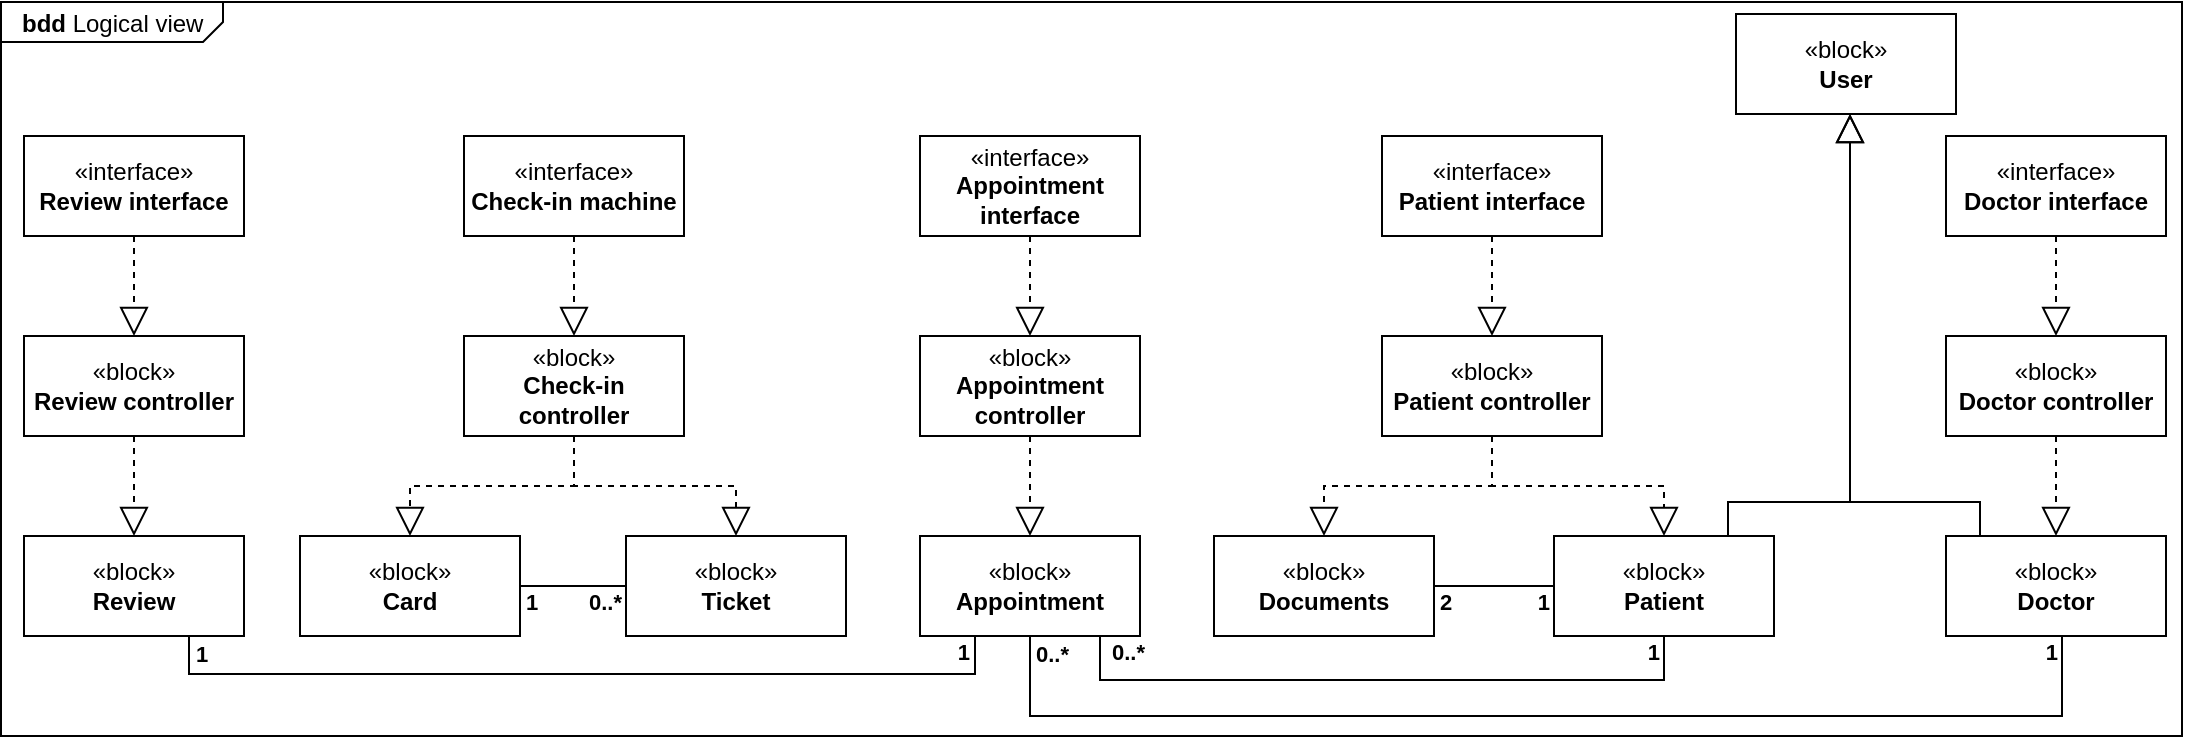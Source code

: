 <mxfile version="24.4.10" type="github">
  <diagram name="Página-1" id="58o19tJU1bJ8rOn4mQXK">
    <mxGraphModel dx="2395" dy="669" grid="0" gridSize="10" guides="1" tooltips="1" connect="1" arrows="1" fold="1" page="0" pageScale="1" pageWidth="827" pageHeight="1169" math="0" shadow="0">
      <root>
        <mxCell id="0" />
        <mxCell id="1" parent="0" />
        <mxCell id="2yIiV89--1Jk0SpMLK2y-1" value="&lt;p style=&quot;margin:0px;margin-top:4px;margin-left:10px;text-align:left;&quot;&gt;&lt;b&gt;bdd&lt;/b&gt;&amp;nbsp;Logical view&lt;/p&gt;" style="html=1;shape=mxgraph.sysml.package;labelX=111.1;align=left;spacingLeft=10;html=1;overflow=fill;whiteSpace=wrap;recursiveResize=0;" vertex="1" parent="1">
          <mxGeometry x="-1169.5" y="43" width="1090.5" height="367" as="geometry" />
        </mxCell>
        <mxCell id="WEjdn2dWG7q8J0kvlJ6V-49" value="«block»&lt;br&gt;&lt;b&gt;Patient controller&lt;/b&gt;" style="html=1;whiteSpace=wrap;" parent="1" vertex="1">
          <mxGeometry x="-479" y="210" width="110" height="50" as="geometry" />
        </mxCell>
        <mxCell id="WEjdn2dWG7q8J0kvlJ6V-50" value="«interface»&lt;br&gt;&lt;b&gt;Patient interface&lt;/b&gt;" style="html=1;whiteSpace=wrap;" parent="1" vertex="1">
          <mxGeometry x="-479" y="110" width="110" height="50" as="geometry" />
        </mxCell>
        <mxCell id="WEjdn2dWG7q8J0kvlJ6V-51" value="«block»&lt;br&gt;&lt;b&gt;Documents&lt;/b&gt;" style="html=1;whiteSpace=wrap;" parent="1" vertex="1">
          <mxGeometry x="-563" y="310" width="110" height="50" as="geometry" />
        </mxCell>
        <mxCell id="WEjdn2dWG7q8J0kvlJ6V-52" value="" style="endArrow=block;dashed=1;endFill=0;endSize=12;html=1;rounded=0;edgeStyle=orthogonalEdgeStyle;" parent="1" source="WEjdn2dWG7q8J0kvlJ6V-50" target="WEjdn2dWG7q8J0kvlJ6V-49" edge="1">
          <mxGeometry width="160" relative="1" as="geometry">
            <mxPoint x="-507.246" y="160" as="sourcePoint" />
            <mxPoint x="-507.246" y="210" as="targetPoint" />
            <Array as="points" />
          </mxGeometry>
        </mxCell>
        <mxCell id="WEjdn2dWG7q8J0kvlJ6V-62" value="" style="endArrow=block;dashed=1;endFill=0;endSize=12;html=1;rounded=0;edgeStyle=orthogonalEdgeStyle;" parent="1" source="WEjdn2dWG7q8J0kvlJ6V-49" target="WEjdn2dWG7q8J0kvlJ6V-51" edge="1">
          <mxGeometry width="160" relative="1" as="geometry">
            <mxPoint x="-337" y="270" as="sourcePoint" />
            <mxPoint x="-337" y="320" as="targetPoint" />
            <Array as="points" />
          </mxGeometry>
        </mxCell>
        <mxCell id="WEjdn2dWG7q8J0kvlJ6V-63" value="«block»&lt;br&gt;&lt;b&gt;Patient&lt;/b&gt;" style="html=1;whiteSpace=wrap;" parent="1" vertex="1">
          <mxGeometry x="-393" y="310" width="110" height="50" as="geometry" />
        </mxCell>
        <mxCell id="WEjdn2dWG7q8J0kvlJ6V-64" value="" style="endArrow=block;dashed=1;endFill=0;endSize=12;html=1;rounded=0;edgeStyle=orthogonalEdgeStyle;" parent="1" source="WEjdn2dWG7q8J0kvlJ6V-49" target="WEjdn2dWG7q8J0kvlJ6V-63" edge="1">
          <mxGeometry width="160" relative="1" as="geometry">
            <mxPoint x="-497" y="270" as="sourcePoint" />
            <mxPoint x="-497" y="320" as="targetPoint" />
            <Array as="points" />
          </mxGeometry>
        </mxCell>
        <mxCell id="WEjdn2dWG7q8J0kvlJ6V-65" value="" style="endArrow=none;html=1;endSize=12;startArrow=none;startSize=14;startFill=0;edgeStyle=orthogonalEdgeStyle;rounded=0;endFill=0;" parent="1" source="WEjdn2dWG7q8J0kvlJ6V-51" target="WEjdn2dWG7q8J0kvlJ6V-63" edge="1">
          <mxGeometry y="40" relative="1" as="geometry">
            <mxPoint x="-422" y="338" as="sourcePoint" />
            <mxPoint x="-422" y="281" as="targetPoint" />
            <mxPoint as="offset" />
          </mxGeometry>
        </mxCell>
        <mxCell id="WEjdn2dWG7q8J0kvlJ6V-66" value="&lt;b&gt;2&lt;/b&gt;" style="edgeLabel;resizable=0;html=1;align=left;verticalAlign=top;" parent="WEjdn2dWG7q8J0kvlJ6V-65" connectable="0" vertex="1">
          <mxGeometry x="-1" relative="1" as="geometry">
            <mxPoint x="1" y="-5" as="offset" />
          </mxGeometry>
        </mxCell>
        <mxCell id="WEjdn2dWG7q8J0kvlJ6V-67" value="&lt;b&gt;1&lt;/b&gt;" style="edgeLabel;resizable=0;html=1;align=right;verticalAlign=top;" parent="WEjdn2dWG7q8J0kvlJ6V-65" connectable="0" vertex="1">
          <mxGeometry x="1" relative="1" as="geometry">
            <mxPoint x="-2" y="-5" as="offset" />
          </mxGeometry>
        </mxCell>
        <mxCell id="WEjdn2dWG7q8J0kvlJ6V-68" value="«block»&lt;br&gt;&lt;b&gt;Appointment controller&lt;/b&gt;" style="html=1;whiteSpace=wrap;" parent="1" vertex="1">
          <mxGeometry x="-710" y="210" width="110" height="50" as="geometry" />
        </mxCell>
        <mxCell id="WEjdn2dWG7q8J0kvlJ6V-69" value="«interface»&lt;br&gt;&lt;b&gt;Appointment interface&lt;/b&gt;" style="html=1;whiteSpace=wrap;" parent="1" vertex="1">
          <mxGeometry x="-710" y="110" width="110" height="50" as="geometry" />
        </mxCell>
        <mxCell id="WEjdn2dWG7q8J0kvlJ6V-70" value="«block»&lt;br&gt;&lt;b&gt;Appointment&lt;/b&gt;" style="html=1;whiteSpace=wrap;" parent="1" vertex="1">
          <mxGeometry x="-710" y="310" width="110" height="50" as="geometry" />
        </mxCell>
        <mxCell id="WEjdn2dWG7q8J0kvlJ6V-71" value="" style="endArrow=block;dashed=1;endFill=0;endSize=12;html=1;rounded=0;edgeStyle=orthogonalEdgeStyle;" parent="1" source="WEjdn2dWG7q8J0kvlJ6V-69" target="WEjdn2dWG7q8J0kvlJ6V-68" edge="1">
          <mxGeometry width="160" relative="1" as="geometry">
            <mxPoint x="-655.246" y="160" as="sourcePoint" />
            <mxPoint x="-655.246" y="210" as="targetPoint" />
            <Array as="points" />
          </mxGeometry>
        </mxCell>
        <mxCell id="WEjdn2dWG7q8J0kvlJ6V-72" value="" style="endArrow=block;dashed=1;endFill=0;endSize=12;html=1;rounded=0;edgeStyle=orthogonalEdgeStyle;" parent="1" source="WEjdn2dWG7q8J0kvlJ6V-68" target="WEjdn2dWG7q8J0kvlJ6V-70" edge="1">
          <mxGeometry width="160" relative="1" as="geometry">
            <mxPoint x="-485" y="270" as="sourcePoint" />
            <mxPoint x="-485" y="320" as="targetPoint" />
            <Array as="points" />
          </mxGeometry>
        </mxCell>
        <mxCell id="WEjdn2dWG7q8J0kvlJ6V-75" value="" style="endArrow=none;html=1;endSize=12;startArrow=none;startSize=14;startFill=0;edgeStyle=orthogonalEdgeStyle;rounded=0;endFill=0;exitX=0.75;exitY=1;exitDx=0;exitDy=0;" parent="1" source="WEjdn2dWG7q8J0kvlJ6V-70" target="WEjdn2dWG7q8J0kvlJ6V-63" edge="1">
          <mxGeometry y="40" relative="1" as="geometry">
            <mxPoint x="-610" y="378.71" as="sourcePoint" />
            <mxPoint x="-614.957" y="395" as="targetPoint" />
            <mxPoint as="offset" />
            <Array as="points">
              <mxPoint x="-620" y="360" />
              <mxPoint x="-620" y="382" />
              <mxPoint x="-338" y="382" />
            </Array>
          </mxGeometry>
        </mxCell>
        <mxCell id="WEjdn2dWG7q8J0kvlJ6V-76" value="&lt;b&gt;0..*&lt;/b&gt;" style="edgeLabel;resizable=0;html=1;align=left;verticalAlign=top;" parent="WEjdn2dWG7q8J0kvlJ6V-75" connectable="0" vertex="1">
          <mxGeometry x="-1" relative="1" as="geometry">
            <mxPoint x="11" y="-5" as="offset" />
          </mxGeometry>
        </mxCell>
        <mxCell id="WEjdn2dWG7q8J0kvlJ6V-77" value="&lt;b&gt;1&lt;/b&gt;" style="edgeLabel;resizable=0;html=1;align=right;verticalAlign=top;" parent="WEjdn2dWG7q8J0kvlJ6V-75" connectable="0" vertex="1">
          <mxGeometry x="1" relative="1" as="geometry">
            <mxPoint x="-2" y="-5" as="offset" />
          </mxGeometry>
        </mxCell>
        <mxCell id="WEjdn2dWG7q8J0kvlJ6V-78" value="«block»&lt;br&gt;&lt;b&gt;Check-in controller&lt;/b&gt;" style="html=1;whiteSpace=wrap;" parent="1" vertex="1">
          <mxGeometry x="-938" y="210" width="110" height="50" as="geometry" />
        </mxCell>
        <mxCell id="WEjdn2dWG7q8J0kvlJ6V-79" value="«interface»&lt;br&gt;&lt;b&gt;Check-in machine&lt;/b&gt;" style="html=1;whiteSpace=wrap;" parent="1" vertex="1">
          <mxGeometry x="-938" y="110" width="110" height="50" as="geometry" />
        </mxCell>
        <mxCell id="WEjdn2dWG7q8J0kvlJ6V-80" value="«block»&lt;br&gt;&lt;b&gt;Ticket&lt;/b&gt;" style="html=1;whiteSpace=wrap;" parent="1" vertex="1">
          <mxGeometry x="-857" y="310" width="110" height="50" as="geometry" />
        </mxCell>
        <mxCell id="WEjdn2dWG7q8J0kvlJ6V-81" value="" style="endArrow=block;dashed=1;endFill=0;endSize=12;html=1;rounded=0;edgeStyle=orthogonalEdgeStyle;" parent="1" source="WEjdn2dWG7q8J0kvlJ6V-79" target="WEjdn2dWG7q8J0kvlJ6V-78" edge="1">
          <mxGeometry width="160" relative="1" as="geometry">
            <mxPoint x="-889.246" y="160" as="sourcePoint" />
            <mxPoint x="-889.246" y="210" as="targetPoint" />
            <Array as="points" />
          </mxGeometry>
        </mxCell>
        <mxCell id="WEjdn2dWG7q8J0kvlJ6V-82" value="" style="endArrow=block;dashed=1;endFill=0;endSize=12;html=1;rounded=0;edgeStyle=orthogonalEdgeStyle;" parent="1" source="WEjdn2dWG7q8J0kvlJ6V-78" target="WEjdn2dWG7q8J0kvlJ6V-80" edge="1">
          <mxGeometry width="160" relative="1" as="geometry">
            <mxPoint x="-719" y="270" as="sourcePoint" />
            <mxPoint x="-719" y="320" as="targetPoint" />
            <Array as="points" />
          </mxGeometry>
        </mxCell>
        <mxCell id="WEjdn2dWG7q8J0kvlJ6V-84" value="«block»&lt;br&gt;&lt;b&gt;Card&lt;/b&gt;" style="html=1;whiteSpace=wrap;" parent="1" vertex="1">
          <mxGeometry x="-1020" y="310" width="110" height="50" as="geometry" />
        </mxCell>
        <mxCell id="WEjdn2dWG7q8J0kvlJ6V-90" value="«block»&lt;br&gt;&lt;b&gt;Review controller&lt;/b&gt;" style="html=1;whiteSpace=wrap;" parent="1" vertex="1">
          <mxGeometry x="-1158" y="210" width="110" height="50" as="geometry" />
        </mxCell>
        <mxCell id="WEjdn2dWG7q8J0kvlJ6V-91" value="«interface»&lt;br&gt;&lt;b&gt;Review interface&lt;/b&gt;" style="html=1;whiteSpace=wrap;" parent="1" vertex="1">
          <mxGeometry x="-1158" y="110" width="110" height="50" as="geometry" />
        </mxCell>
        <mxCell id="WEjdn2dWG7q8J0kvlJ6V-92" value="«block»&lt;br&gt;&lt;b&gt;Review&lt;/b&gt;" style="html=1;whiteSpace=wrap;" parent="1" vertex="1">
          <mxGeometry x="-1158" y="310" width="110" height="50" as="geometry" />
        </mxCell>
        <mxCell id="WEjdn2dWG7q8J0kvlJ6V-93" value="" style="endArrow=block;dashed=1;endFill=0;endSize=12;html=1;rounded=0;edgeStyle=orthogonalEdgeStyle;" parent="1" source="WEjdn2dWG7q8J0kvlJ6V-91" target="WEjdn2dWG7q8J0kvlJ6V-90" edge="1">
          <mxGeometry width="160" relative="1" as="geometry">
            <mxPoint x="-1103.246" y="160" as="sourcePoint" />
            <mxPoint x="-1103.246" y="210" as="targetPoint" />
            <Array as="points" />
          </mxGeometry>
        </mxCell>
        <mxCell id="WEjdn2dWG7q8J0kvlJ6V-94" value="" style="endArrow=block;dashed=1;endFill=0;endSize=12;html=1;rounded=0;edgeStyle=orthogonalEdgeStyle;" parent="1" source="WEjdn2dWG7q8J0kvlJ6V-90" target="WEjdn2dWG7q8J0kvlJ6V-92" edge="1">
          <mxGeometry width="160" relative="1" as="geometry">
            <mxPoint x="-933" y="270" as="sourcePoint" />
            <mxPoint x="-933" y="320" as="targetPoint" />
            <Array as="points" />
          </mxGeometry>
        </mxCell>
        <mxCell id="WEjdn2dWG7q8J0kvlJ6V-97" value="" style="endArrow=none;html=1;endSize=12;startArrow=none;startSize=14;startFill=0;edgeStyle=orthogonalEdgeStyle;rounded=0;endFill=0;entryX=0.25;entryY=1;entryDx=0;entryDy=0;exitX=0.75;exitY=1;exitDx=0;exitDy=0;" parent="1" source="WEjdn2dWG7q8J0kvlJ6V-92" target="WEjdn2dWG7q8J0kvlJ6V-70" edge="1">
          <mxGeometry y="40" relative="1" as="geometry">
            <mxPoint x="-1057" y="372" as="sourcePoint" />
            <mxPoint x="-682" y="373" as="targetPoint" />
            <mxPoint as="offset" />
            <Array as="points">
              <mxPoint x="-1075" y="379" />
              <mxPoint x="-682" y="379" />
            </Array>
          </mxGeometry>
        </mxCell>
        <mxCell id="WEjdn2dWG7q8J0kvlJ6V-98" value="&lt;b&gt;1&lt;/b&gt;" style="edgeLabel;resizable=0;html=1;align=left;verticalAlign=top;" parent="WEjdn2dWG7q8J0kvlJ6V-97" connectable="0" vertex="1">
          <mxGeometry x="-1" relative="1" as="geometry">
            <mxPoint x="1" y="-4" as="offset" />
          </mxGeometry>
        </mxCell>
        <mxCell id="WEjdn2dWG7q8J0kvlJ6V-99" value="&lt;b&gt;1&lt;/b&gt;" style="edgeLabel;resizable=0;html=1;align=right;verticalAlign=top;" parent="WEjdn2dWG7q8J0kvlJ6V-97" connectable="0" vertex="1">
          <mxGeometry x="1" relative="1" as="geometry">
            <mxPoint x="-2" y="-5" as="offset" />
          </mxGeometry>
        </mxCell>
        <mxCell id="WEjdn2dWG7q8J0kvlJ6V-101" value="«block»&lt;br&gt;&lt;b&gt;Doctor&lt;/b&gt;" style="html=1;whiteSpace=wrap;" parent="1" vertex="1">
          <mxGeometry x="-197" y="310" width="110" height="50" as="geometry" />
        </mxCell>
        <mxCell id="WEjdn2dWG7q8J0kvlJ6V-102" value="«block»&lt;br&gt;&lt;b&gt;User&lt;/b&gt;" style="html=1;whiteSpace=wrap;" parent="1" vertex="1">
          <mxGeometry x="-302" y="49" width="110" height="50" as="geometry" />
        </mxCell>
        <mxCell id="WEjdn2dWG7q8J0kvlJ6V-106" value="" style="endArrow=none;html=1;endSize=12;startArrow=none;startSize=14;startFill=0;edgeStyle=orthogonalEdgeStyle;rounded=0;endFill=0;exitX=0.5;exitY=1;exitDx=0;exitDy=0;" parent="1" source="WEjdn2dWG7q8J0kvlJ6V-70" target="WEjdn2dWG7q8J0kvlJ6V-101" edge="1">
          <mxGeometry y="40" relative="1" as="geometry">
            <mxPoint x="-610" y="370" as="sourcePoint" />
            <mxPoint x="-275" y="370" as="targetPoint" />
            <mxPoint as="offset" />
            <Array as="points">
              <mxPoint x="-655" y="400" />
              <mxPoint x="-139" y="400" />
            </Array>
          </mxGeometry>
        </mxCell>
        <mxCell id="WEjdn2dWG7q8J0kvlJ6V-107" value="&lt;b&gt;0..*&lt;/b&gt;" style="edgeLabel;resizable=0;html=1;align=left;verticalAlign=top;" parent="WEjdn2dWG7q8J0kvlJ6V-106" connectable="0" vertex="1">
          <mxGeometry x="-1" relative="1" as="geometry">
            <mxPoint x="1" y="-4" as="offset" />
          </mxGeometry>
        </mxCell>
        <mxCell id="WEjdn2dWG7q8J0kvlJ6V-108" value="&lt;b&gt;1&lt;/b&gt;" style="edgeLabel;resizable=0;html=1;align=right;verticalAlign=top;" parent="WEjdn2dWG7q8J0kvlJ6V-106" connectable="0" vertex="1">
          <mxGeometry x="1" relative="1" as="geometry">
            <mxPoint x="-2" y="-5" as="offset" />
          </mxGeometry>
        </mxCell>
        <mxCell id="WEjdn2dWG7q8J0kvlJ6V-109" value="«block»&lt;br&gt;&lt;b&gt;Doctor controller&lt;/b&gt;" style="html=1;whiteSpace=wrap;" parent="1" vertex="1">
          <mxGeometry x="-197" y="210" width="110" height="50" as="geometry" />
        </mxCell>
        <mxCell id="WEjdn2dWG7q8J0kvlJ6V-110" value="«interface»&lt;br&gt;&lt;b&gt;Doctor interface&lt;/b&gt;" style="html=1;whiteSpace=wrap;" parent="1" vertex="1">
          <mxGeometry x="-197" y="110" width="110" height="50" as="geometry" />
        </mxCell>
        <mxCell id="WEjdn2dWG7q8J0kvlJ6V-111" value="" style="endArrow=block;dashed=1;endFill=0;endSize=12;html=1;rounded=0;edgeStyle=orthogonalEdgeStyle;" parent="1" source="WEjdn2dWG7q8J0kvlJ6V-110" target="WEjdn2dWG7q8J0kvlJ6V-109" edge="1">
          <mxGeometry width="160" relative="1" as="geometry">
            <mxPoint x="-142.246" y="164" as="sourcePoint" />
            <mxPoint x="-142.246" y="214" as="targetPoint" />
            <Array as="points" />
          </mxGeometry>
        </mxCell>
        <mxCell id="WEjdn2dWG7q8J0kvlJ6V-112" value="" style="endArrow=block;dashed=1;endFill=0;endSize=12;html=1;rounded=0;edgeStyle=orthogonalEdgeStyle;" parent="1" source="WEjdn2dWG7q8J0kvlJ6V-109" target="WEjdn2dWG7q8J0kvlJ6V-101" edge="1">
          <mxGeometry width="160" relative="1" as="geometry">
            <mxPoint x="-40.996" y="280" as="sourcePoint" />
            <mxPoint x="-40.996" y="330" as="targetPoint" />
            <Array as="points" />
          </mxGeometry>
        </mxCell>
        <mxCell id="v7f0Kd7EIb1Z4UpwVSyP-21" value="" style="endArrow=block;endFill=0;endSize=12;html=1;rounded=0;edgeStyle=orthogonalEdgeStyle;" parent="1" source="WEjdn2dWG7q8J0kvlJ6V-63" target="WEjdn2dWG7q8J0kvlJ6V-102" edge="1">
          <mxGeometry width="160" relative="1" as="geometry">
            <mxPoint x="-377" y="421" as="sourcePoint" />
            <mxPoint x="-377" y="471" as="targetPoint" />
            <Array as="points">
              <mxPoint x="-306" y="293" />
              <mxPoint x="-245" y="293" />
            </Array>
          </mxGeometry>
        </mxCell>
        <mxCell id="v7f0Kd7EIb1Z4UpwVSyP-22" value="" style="endArrow=block;endFill=0;endSize=12;html=1;rounded=0;edgeStyle=orthogonalEdgeStyle;" parent="1" source="WEjdn2dWG7q8J0kvlJ6V-101" target="WEjdn2dWG7q8J0kvlJ6V-102" edge="1">
          <mxGeometry width="160" relative="1" as="geometry">
            <mxPoint x="-296" y="370" as="sourcePoint" />
            <mxPoint x="-261" y="445" as="targetPoint" />
            <Array as="points">
              <mxPoint x="-180" y="293" />
              <mxPoint x="-245" y="293" />
            </Array>
          </mxGeometry>
        </mxCell>
        <mxCell id="v7f0Kd7EIb1Z4UpwVSyP-23" value="" style="endArrow=block;dashed=1;endFill=0;endSize=12;html=1;rounded=0;edgeStyle=orthogonalEdgeStyle;exitX=0.5;exitY=1;exitDx=0;exitDy=0;entryX=0.5;entryY=0;entryDx=0;entryDy=0;" parent="1" source="WEjdn2dWG7q8J0kvlJ6V-78" target="WEjdn2dWG7q8J0kvlJ6V-84" edge="1">
          <mxGeometry width="160" relative="1" as="geometry">
            <mxPoint x="-879" y="270" as="sourcePoint" />
            <mxPoint x="-804" y="320" as="targetPoint" />
            <Array as="points" />
          </mxGeometry>
        </mxCell>
        <mxCell id="v7f0Kd7EIb1Z4UpwVSyP-27" value="" style="endArrow=none;html=1;endSize=12;startArrow=none;startSize=14;startFill=0;edgeStyle=orthogonalEdgeStyle;rounded=0;endFill=0;" parent="1" source="WEjdn2dWG7q8J0kvlJ6V-84" target="WEjdn2dWG7q8J0kvlJ6V-80" edge="1">
          <mxGeometry y="40" relative="1" as="geometry">
            <mxPoint x="-913" y="334.8" as="sourcePoint" />
            <mxPoint x="-853" y="334.8" as="targetPoint" />
            <mxPoint as="offset" />
          </mxGeometry>
        </mxCell>
        <mxCell id="v7f0Kd7EIb1Z4UpwVSyP-28" value="&lt;b&gt;1&lt;/b&gt;" style="edgeLabel;resizable=0;html=1;align=left;verticalAlign=top;" parent="v7f0Kd7EIb1Z4UpwVSyP-27" connectable="0" vertex="1">
          <mxGeometry x="-1" relative="1" as="geometry">
            <mxPoint x="1" y="-5" as="offset" />
          </mxGeometry>
        </mxCell>
        <mxCell id="v7f0Kd7EIb1Z4UpwVSyP-29" value="&lt;b&gt;0..*&lt;/b&gt;" style="edgeLabel;resizable=0;html=1;align=right;verticalAlign=top;" parent="v7f0Kd7EIb1Z4UpwVSyP-27" connectable="0" vertex="1">
          <mxGeometry x="1" relative="1" as="geometry">
            <mxPoint x="-2" y="-5" as="offset" />
          </mxGeometry>
        </mxCell>
      </root>
    </mxGraphModel>
  </diagram>
</mxfile>
